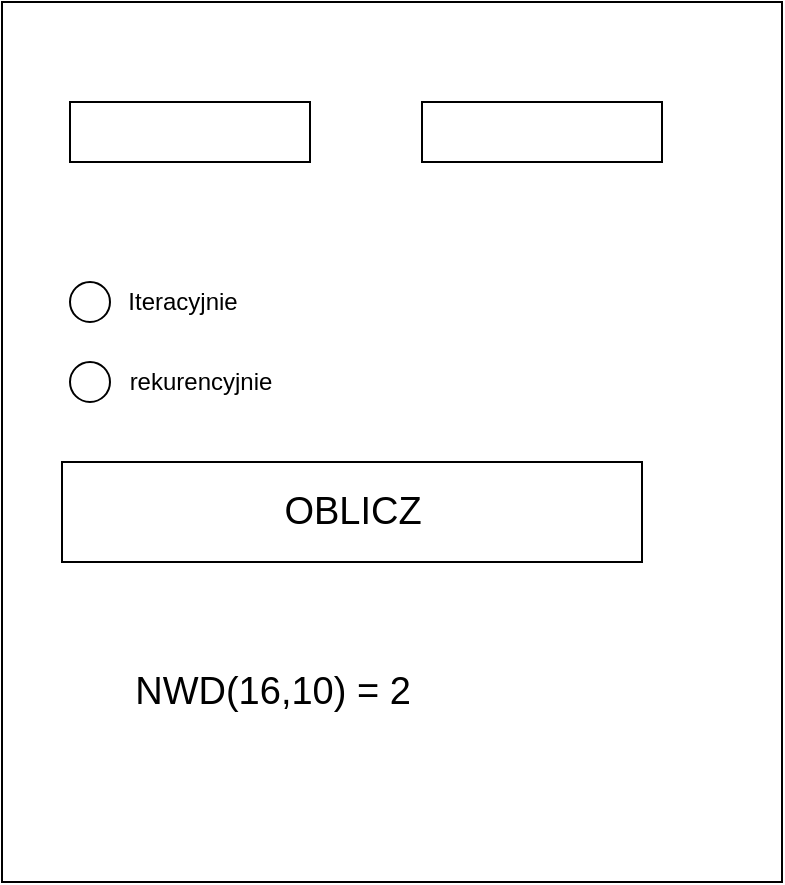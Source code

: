 <mxfile>
    <diagram id="zOggc1M73HlX3V31NIWy" name="Page-1">
        <mxGraphModel dx="1310" dy="790" grid="1" gridSize="10" guides="1" tooltips="1" connect="1" arrows="1" fold="1" page="1" pageScale="1" pageWidth="827" pageHeight="1169" math="0" shadow="0">
            <root>
                <mxCell id="0"/>
                <mxCell id="1" parent="0"/>
                <mxCell id="2" value="" style="whiteSpace=wrap;html=1;" vertex="1" parent="1">
                    <mxGeometry x="260" y="250" width="390" height="440" as="geometry"/>
                </mxCell>
                <mxCell id="3" value="" style="whiteSpace=wrap;html=1;" vertex="1" parent="1">
                    <mxGeometry x="294" y="300" width="120" height="30" as="geometry"/>
                </mxCell>
                <mxCell id="4" value="" style="whiteSpace=wrap;html=1;" vertex="1" parent="1">
                    <mxGeometry x="470" y="300" width="120" height="30" as="geometry"/>
                </mxCell>
                <mxCell id="5" value="" style="ellipse;whiteSpace=wrap;html=1;" vertex="1" parent="1">
                    <mxGeometry x="294" y="390" width="20" height="20" as="geometry"/>
                </mxCell>
                <mxCell id="6" value="" style="ellipse;whiteSpace=wrap;html=1;" vertex="1" parent="1">
                    <mxGeometry x="294" y="430" width="20" height="20" as="geometry"/>
                </mxCell>
                <mxCell id="7" value="Iteracyjnie" style="text;html=1;resizable=0;autosize=1;align=center;verticalAlign=middle;points=[];fillColor=none;strokeColor=none;rounded=0;" vertex="1" parent="1">
                    <mxGeometry x="315" y="390" width="70" height="20" as="geometry"/>
                </mxCell>
                <mxCell id="8" value="rekurencyjnie" style="text;html=1;resizable=0;autosize=1;align=center;verticalAlign=middle;points=[];fillColor=none;strokeColor=none;rounded=0;" vertex="1" parent="1">
                    <mxGeometry x="314" y="430" width="90" height="20" as="geometry"/>
                </mxCell>
                <mxCell id="9" value="" style="whiteSpace=wrap;html=1;" vertex="1" parent="1">
                    <mxGeometry x="290" y="480" width="290" height="50" as="geometry"/>
                </mxCell>
                <mxCell id="10" value="NWD(16,10) = 2" style="text;html=1;resizable=0;autosize=1;align=center;verticalAlign=middle;points=[];fillColor=none;strokeColor=none;rounded=0;fontSize=19;" vertex="1" parent="1">
                    <mxGeometry x="320" y="580" width="150" height="30" as="geometry"/>
                </mxCell>
                <mxCell id="12" value="OBLICZ" style="text;html=1;resizable=0;autosize=1;align=center;verticalAlign=middle;points=[];fillColor=none;strokeColor=none;rounded=0;fontSize=19;" vertex="1" parent="1">
                    <mxGeometry x="395" y="490" width="80" height="30" as="geometry"/>
                </mxCell>
            </root>
        </mxGraphModel>
    </diagram>
</mxfile>
